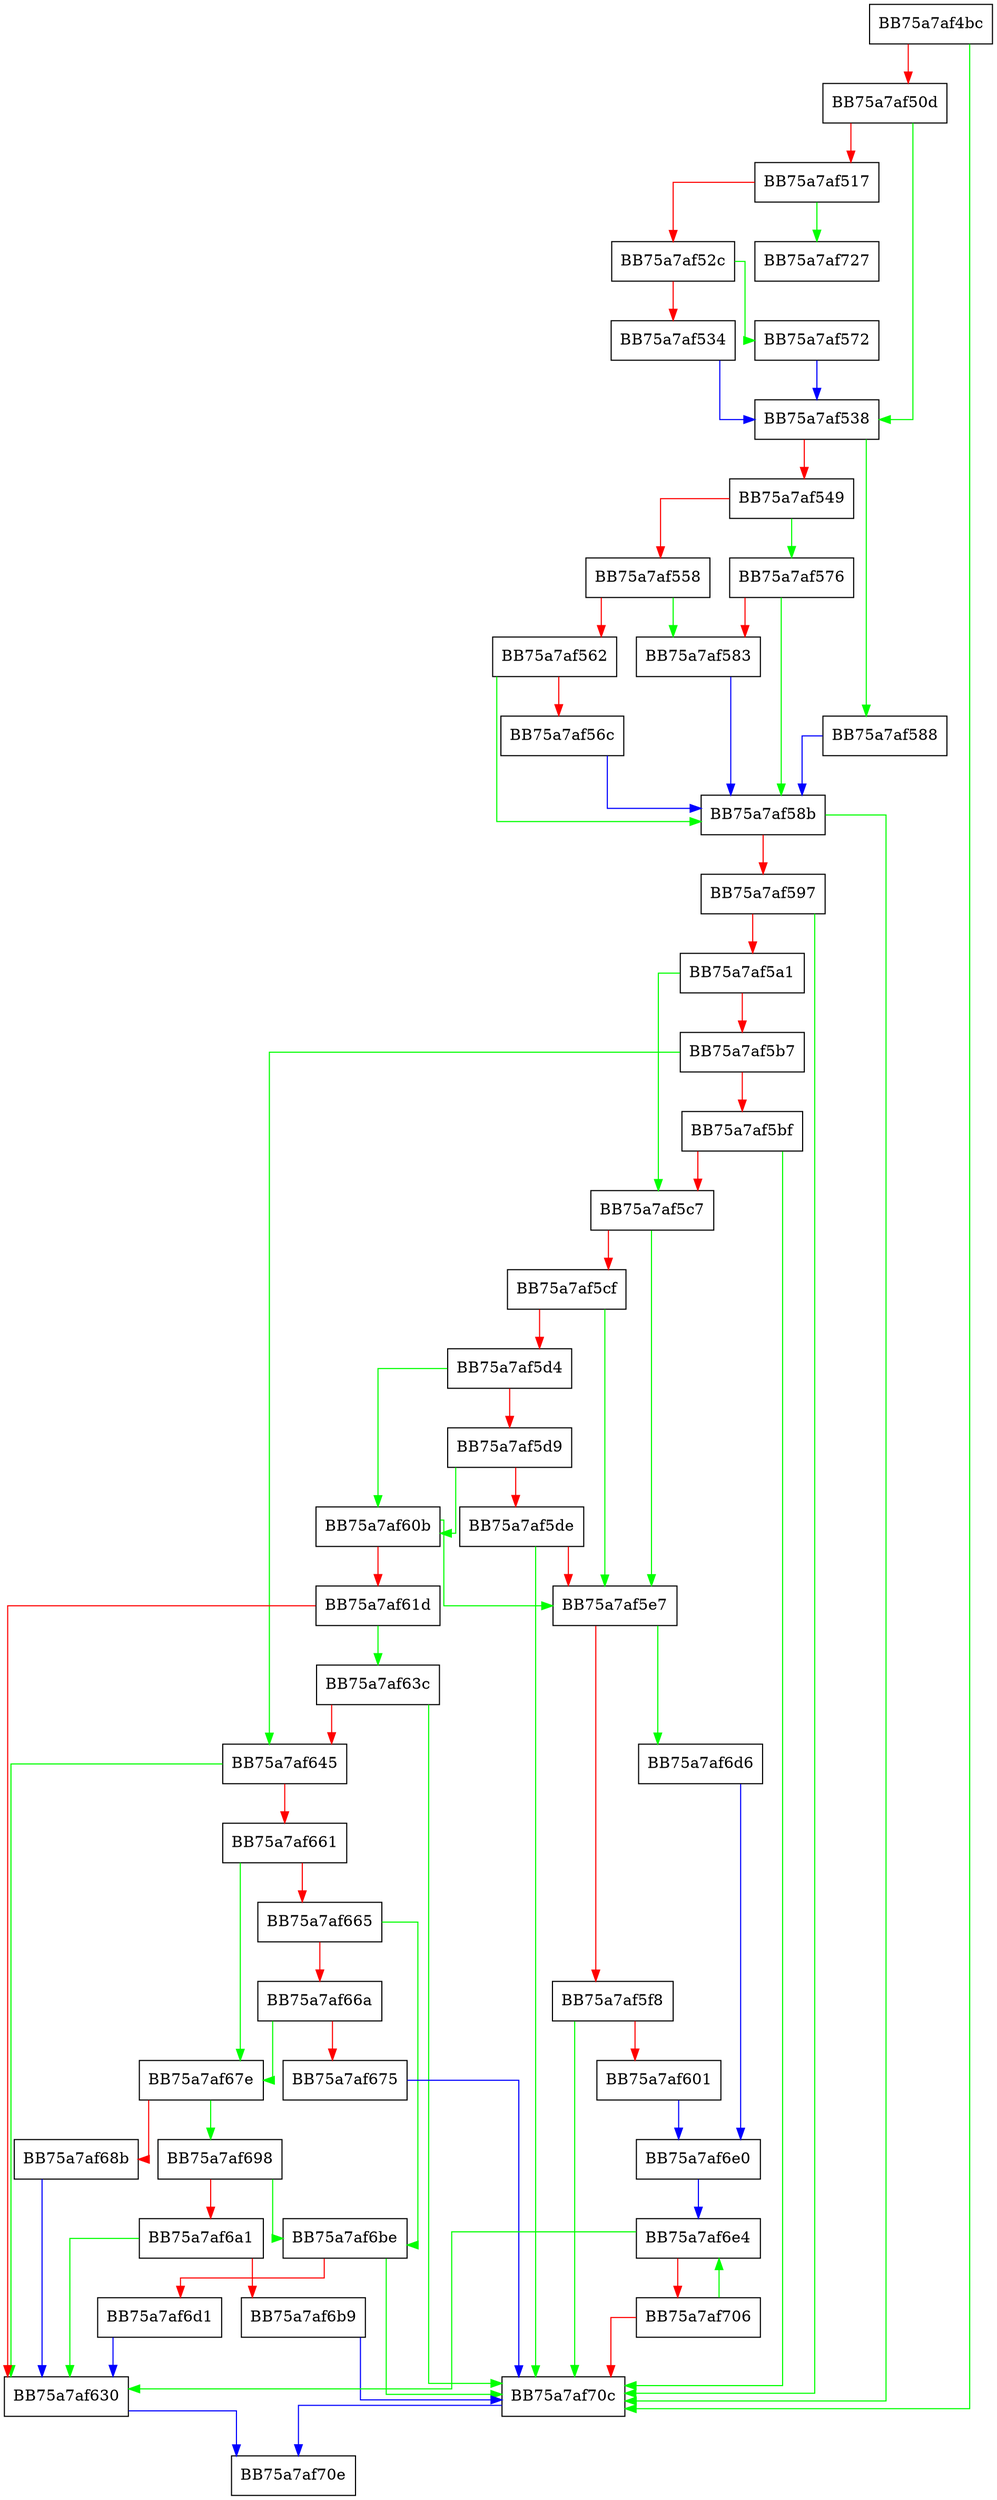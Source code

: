 digraph configure_text_mode {
  node [shape="box"];
  graph [splines=ortho];
  BB75a7af4bc -> BB75a7af70c [color="green"];
  BB75a7af4bc -> BB75a7af50d [color="red"];
  BB75a7af50d -> BB75a7af538 [color="green"];
  BB75a7af50d -> BB75a7af517 [color="red"];
  BB75a7af517 -> BB75a7af727 [color="green"];
  BB75a7af517 -> BB75a7af52c [color="red"];
  BB75a7af52c -> BB75a7af572 [color="green"];
  BB75a7af52c -> BB75a7af534 [color="red"];
  BB75a7af534 -> BB75a7af538 [color="blue"];
  BB75a7af538 -> BB75a7af588 [color="green"];
  BB75a7af538 -> BB75a7af549 [color="red"];
  BB75a7af549 -> BB75a7af576 [color="green"];
  BB75a7af549 -> BB75a7af558 [color="red"];
  BB75a7af558 -> BB75a7af583 [color="green"];
  BB75a7af558 -> BB75a7af562 [color="red"];
  BB75a7af562 -> BB75a7af58b [color="green"];
  BB75a7af562 -> BB75a7af56c [color="red"];
  BB75a7af56c -> BB75a7af58b [color="blue"];
  BB75a7af572 -> BB75a7af538 [color="blue"];
  BB75a7af576 -> BB75a7af58b [color="green"];
  BB75a7af576 -> BB75a7af583 [color="red"];
  BB75a7af583 -> BB75a7af58b [color="blue"];
  BB75a7af588 -> BB75a7af58b [color="blue"];
  BB75a7af58b -> BB75a7af70c [color="green"];
  BB75a7af58b -> BB75a7af597 [color="red"];
  BB75a7af597 -> BB75a7af70c [color="green"];
  BB75a7af597 -> BB75a7af5a1 [color="red"];
  BB75a7af5a1 -> BB75a7af5c7 [color="green"];
  BB75a7af5a1 -> BB75a7af5b7 [color="red"];
  BB75a7af5b7 -> BB75a7af645 [color="green"];
  BB75a7af5b7 -> BB75a7af5bf [color="red"];
  BB75a7af5bf -> BB75a7af70c [color="green"];
  BB75a7af5bf -> BB75a7af5c7 [color="red"];
  BB75a7af5c7 -> BB75a7af5e7 [color="green"];
  BB75a7af5c7 -> BB75a7af5cf [color="red"];
  BB75a7af5cf -> BB75a7af5e7 [color="green"];
  BB75a7af5cf -> BB75a7af5d4 [color="red"];
  BB75a7af5d4 -> BB75a7af60b [color="green"];
  BB75a7af5d4 -> BB75a7af5d9 [color="red"];
  BB75a7af5d9 -> BB75a7af60b [color="green"];
  BB75a7af5d9 -> BB75a7af5de [color="red"];
  BB75a7af5de -> BB75a7af70c [color="green"];
  BB75a7af5de -> BB75a7af5e7 [color="red"];
  BB75a7af5e7 -> BB75a7af6d6 [color="green"];
  BB75a7af5e7 -> BB75a7af5f8 [color="red"];
  BB75a7af5f8 -> BB75a7af70c [color="green"];
  BB75a7af5f8 -> BB75a7af601 [color="red"];
  BB75a7af601 -> BB75a7af6e0 [color="blue"];
  BB75a7af60b -> BB75a7af5e7 [color="green"];
  BB75a7af60b -> BB75a7af61d [color="red"];
  BB75a7af61d -> BB75a7af63c [color="green"];
  BB75a7af61d -> BB75a7af630 [color="red"];
  BB75a7af630 -> BB75a7af70e [color="blue"];
  BB75a7af63c -> BB75a7af70c [color="green"];
  BB75a7af63c -> BB75a7af645 [color="red"];
  BB75a7af645 -> BB75a7af630 [color="green"];
  BB75a7af645 -> BB75a7af661 [color="red"];
  BB75a7af661 -> BB75a7af67e [color="green"];
  BB75a7af661 -> BB75a7af665 [color="red"];
  BB75a7af665 -> BB75a7af6be [color="green"];
  BB75a7af665 -> BB75a7af66a [color="red"];
  BB75a7af66a -> BB75a7af67e [color="green"];
  BB75a7af66a -> BB75a7af675 [color="red"];
  BB75a7af675 -> BB75a7af70c [color="blue"];
  BB75a7af67e -> BB75a7af698 [color="green"];
  BB75a7af67e -> BB75a7af68b [color="red"];
  BB75a7af68b -> BB75a7af630 [color="blue"];
  BB75a7af698 -> BB75a7af6be [color="green"];
  BB75a7af698 -> BB75a7af6a1 [color="red"];
  BB75a7af6a1 -> BB75a7af630 [color="green"];
  BB75a7af6a1 -> BB75a7af6b9 [color="red"];
  BB75a7af6b9 -> BB75a7af70c [color="blue"];
  BB75a7af6be -> BB75a7af70c [color="green"];
  BB75a7af6be -> BB75a7af6d1 [color="red"];
  BB75a7af6d1 -> BB75a7af630 [color="blue"];
  BB75a7af6d6 -> BB75a7af6e0 [color="blue"];
  BB75a7af6e0 -> BB75a7af6e4 [color="blue"];
  BB75a7af6e4 -> BB75a7af630 [color="green"];
  BB75a7af6e4 -> BB75a7af706 [color="red"];
  BB75a7af706 -> BB75a7af6e4 [color="green"];
  BB75a7af706 -> BB75a7af70c [color="red"];
  BB75a7af70c -> BB75a7af70e [color="blue"];
}